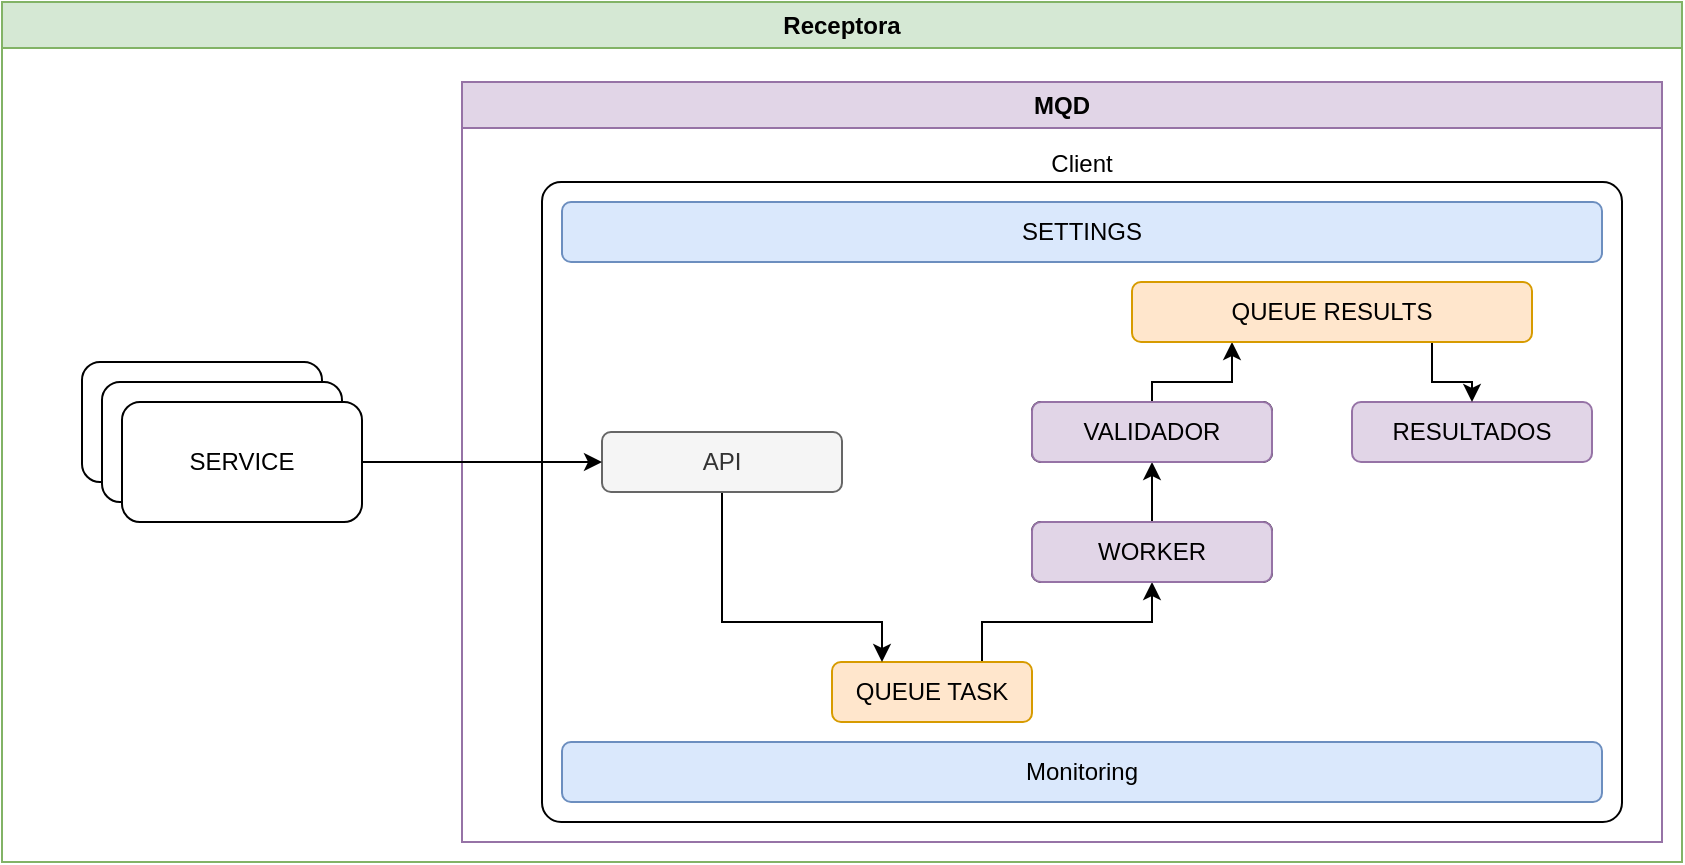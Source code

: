<mxfile version="21.5.1" type="device">
  <diagram name="Overview" id="fFH_PIwMUK5H6MjLvym4">
    <mxGraphModel dx="2074" dy="870" grid="1" gridSize="10" guides="1" tooltips="1" connect="1" arrows="1" fold="1" page="1" pageScale="1" pageWidth="850" pageHeight="1100" math="0" shadow="0">
      <root>
        <mxCell id="0" />
        <mxCell id="1" parent="0" />
        <mxCell id="jU4ABKNrRBxCpsArFiFB-1" value="Receptora" style="swimlane;whiteSpace=wrap;html=1;fillColor=#d5e8d4;strokeColor=#82b366;" vertex="1" parent="1">
          <mxGeometry x="40" y="160" width="840" height="430" as="geometry" />
        </mxCell>
        <mxCell id="jU4ABKNrRBxCpsArFiFB-2" value="MQD" style="swimlane;whiteSpace=wrap;html=1;fillColor=#e1d5e7;strokeColor=#9673a6;" vertex="1" parent="jU4ABKNrRBxCpsArFiFB-1">
          <mxGeometry x="230" y="40" width="600" height="380" as="geometry" />
        </mxCell>
        <mxCell id="jU4ABKNrRBxCpsArFiFB-3" value="Client" style="rounded=1;whiteSpace=wrap;html=1;arcSize=3;labelPosition=center;verticalLabelPosition=top;align=center;verticalAlign=bottom;" vertex="1" parent="jU4ABKNrRBxCpsArFiFB-2">
          <mxGeometry x="40" y="50" width="540" height="320" as="geometry" />
        </mxCell>
        <mxCell id="jU4ABKNrRBxCpsArFiFB-4" value="Monitoring" style="rounded=1;whiteSpace=wrap;html=1;fillColor=#dae8fc;strokeColor=#6c8ebf;" vertex="1" parent="jU4ABKNrRBxCpsArFiFB-2">
          <mxGeometry x="50" y="330" width="520" height="30" as="geometry" />
        </mxCell>
        <mxCell id="jU4ABKNrRBxCpsArFiFB-5" style="edgeStyle=orthogonalEdgeStyle;rounded=0;orthogonalLoop=1;jettySize=auto;html=1;exitX=0.75;exitY=0;exitDx=0;exitDy=0;" edge="1" parent="jU4ABKNrRBxCpsArFiFB-2" source="jU4ABKNrRBxCpsArFiFB-6" target="jU4ABKNrRBxCpsArFiFB-9">
          <mxGeometry relative="1" as="geometry">
            <mxPoint x="280" y="290" as="sourcePoint" />
          </mxGeometry>
        </mxCell>
        <mxCell id="jU4ABKNrRBxCpsArFiFB-6" value="QUEUE TASK" style="rounded=1;whiteSpace=wrap;html=1;fillColor=#ffe6cc;strokeColor=#d79b00;" vertex="1" parent="jU4ABKNrRBxCpsArFiFB-2">
          <mxGeometry x="185" y="290" width="100" height="30" as="geometry" />
        </mxCell>
        <mxCell id="jU4ABKNrRBxCpsArFiFB-7" value="SETTINGS" style="rounded=1;whiteSpace=wrap;html=1;fillColor=#dae8fc;strokeColor=#6c8ebf;" vertex="1" parent="jU4ABKNrRBxCpsArFiFB-2">
          <mxGeometry x="50" y="60" width="520" height="30" as="geometry" />
        </mxCell>
        <mxCell id="jU4ABKNrRBxCpsArFiFB-8" value="" style="edgeStyle=orthogonalEdgeStyle;rounded=0;orthogonalLoop=1;jettySize=auto;html=1;" edge="1" parent="jU4ABKNrRBxCpsArFiFB-2" source="jU4ABKNrRBxCpsArFiFB-9" target="jU4ABKNrRBxCpsArFiFB-13">
          <mxGeometry relative="1" as="geometry" />
        </mxCell>
        <mxCell id="jU4ABKNrRBxCpsArFiFB-9" value="WORKER" style="rounded=1;whiteSpace=wrap;html=1;" vertex="1" parent="jU4ABKNrRBxCpsArFiFB-2">
          <mxGeometry x="285" y="220" width="120" height="30" as="geometry" />
        </mxCell>
        <mxCell id="jU4ABKNrRBxCpsArFiFB-10" style="edgeStyle=orthogonalEdgeStyle;rounded=0;orthogonalLoop=1;jettySize=auto;html=1;entryX=0.25;entryY=0;entryDx=0;entryDy=0;" edge="1" parent="jU4ABKNrRBxCpsArFiFB-2" source="jU4ABKNrRBxCpsArFiFB-11" target="jU4ABKNrRBxCpsArFiFB-6">
          <mxGeometry relative="1" as="geometry">
            <Array as="points">
              <mxPoint x="130" y="270" />
              <mxPoint x="210" y="270" />
            </Array>
          </mxGeometry>
        </mxCell>
        <mxCell id="jU4ABKNrRBxCpsArFiFB-11" value="API" style="rounded=1;whiteSpace=wrap;html=1;fillColor=#f5f5f5;fontColor=#333333;strokeColor=#666666;" vertex="1" parent="jU4ABKNrRBxCpsArFiFB-2">
          <mxGeometry x="70" y="175" width="120" height="30" as="geometry" />
        </mxCell>
        <mxCell id="jU4ABKNrRBxCpsArFiFB-12" style="edgeStyle=orthogonalEdgeStyle;rounded=0;orthogonalLoop=1;jettySize=auto;html=1;entryX=0.25;entryY=1;entryDx=0;entryDy=0;" edge="1" parent="jU4ABKNrRBxCpsArFiFB-2" source="jU4ABKNrRBxCpsArFiFB-13" target="jU4ABKNrRBxCpsArFiFB-16">
          <mxGeometry relative="1" as="geometry">
            <Array as="points">
              <mxPoint x="345" y="150" />
              <mxPoint x="385" y="150" />
            </Array>
          </mxGeometry>
        </mxCell>
        <mxCell id="jU4ABKNrRBxCpsArFiFB-13" value="VALIDADOR" style="rounded=1;whiteSpace=wrap;html=1;" vertex="1" parent="jU4ABKNrRBxCpsArFiFB-2">
          <mxGeometry x="285" y="160" width="120" height="30" as="geometry" />
        </mxCell>
        <mxCell id="jU4ABKNrRBxCpsArFiFB-14" value="RESULTADOS" style="rounded=1;whiteSpace=wrap;html=1;fillColor=#e1d5e7;strokeColor=#9673a6;" vertex="1" parent="jU4ABKNrRBxCpsArFiFB-2">
          <mxGeometry x="445" y="160" width="120" height="30" as="geometry" />
        </mxCell>
        <mxCell id="jU4ABKNrRBxCpsArFiFB-15" style="edgeStyle=orthogonalEdgeStyle;rounded=0;orthogonalLoop=1;jettySize=auto;html=1;exitX=0.75;exitY=1;exitDx=0;exitDy=0;" edge="1" parent="jU4ABKNrRBxCpsArFiFB-2" source="jU4ABKNrRBxCpsArFiFB-16" target="jU4ABKNrRBxCpsArFiFB-14">
          <mxGeometry relative="1" as="geometry">
            <Array as="points">
              <mxPoint x="485" y="150" />
              <mxPoint x="505" y="150" />
            </Array>
          </mxGeometry>
        </mxCell>
        <mxCell id="jU4ABKNrRBxCpsArFiFB-16" value="QUEUE RESULTS" style="rounded=1;whiteSpace=wrap;html=1;fillColor=#ffe6cc;strokeColor=#d79b00;" vertex="1" parent="jU4ABKNrRBxCpsArFiFB-2">
          <mxGeometry x="335" y="100" width="200" height="30" as="geometry" />
        </mxCell>
        <mxCell id="jU4ABKNrRBxCpsArFiFB-22" value="VALIDADOR" style="rounded=1;whiteSpace=wrap;html=1;fillColor=#e1d5e7;strokeColor=#9673a6;" vertex="1" parent="jU4ABKNrRBxCpsArFiFB-2">
          <mxGeometry x="285" y="160" width="120" height="30" as="geometry" />
        </mxCell>
        <mxCell id="jU4ABKNrRBxCpsArFiFB-23" value="WORKER" style="rounded=1;whiteSpace=wrap;html=1;fillColor=#e1d5e7;strokeColor=#9673a6;" vertex="1" parent="jU4ABKNrRBxCpsArFiFB-2">
          <mxGeometry x="285" y="220" width="120" height="30" as="geometry" />
        </mxCell>
        <mxCell id="jU4ABKNrRBxCpsArFiFB-17" value="" style="group" vertex="1" connectable="0" parent="jU4ABKNrRBxCpsArFiFB-1">
          <mxGeometry x="40" y="180" width="140" height="80" as="geometry" />
        </mxCell>
        <mxCell id="jU4ABKNrRBxCpsArFiFB-18" value="API" style="rounded=1;whiteSpace=wrap;html=1;" vertex="1" parent="jU4ABKNrRBxCpsArFiFB-17">
          <mxGeometry width="120" height="60" as="geometry" />
        </mxCell>
        <mxCell id="jU4ABKNrRBxCpsArFiFB-19" value="API" style="rounded=1;whiteSpace=wrap;html=1;" vertex="1" parent="jU4ABKNrRBxCpsArFiFB-17">
          <mxGeometry x="10" y="10" width="120" height="60" as="geometry" />
        </mxCell>
        <mxCell id="jU4ABKNrRBxCpsArFiFB-20" value="SERVICE" style="rounded=1;whiteSpace=wrap;html=1;" vertex="1" parent="jU4ABKNrRBxCpsArFiFB-17">
          <mxGeometry x="20" y="20" width="120" height="60" as="geometry" />
        </mxCell>
        <mxCell id="jU4ABKNrRBxCpsArFiFB-21" style="edgeStyle=orthogonalEdgeStyle;rounded=0;orthogonalLoop=1;jettySize=auto;html=1;entryX=0;entryY=0.5;entryDx=0;entryDy=0;" edge="1" parent="jU4ABKNrRBxCpsArFiFB-1" source="jU4ABKNrRBxCpsArFiFB-20" target="jU4ABKNrRBxCpsArFiFB-11">
          <mxGeometry relative="1" as="geometry" />
        </mxCell>
      </root>
    </mxGraphModel>
  </diagram>
</mxfile>
